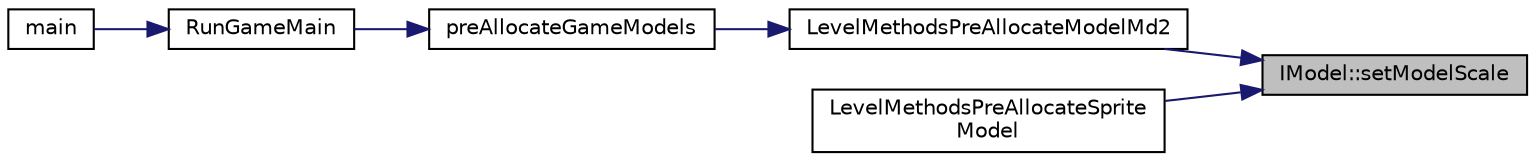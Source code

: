 digraph "IModel::setModelScale"
{
 // LATEX_PDF_SIZE
  edge [fontname="Helvetica",fontsize="10",labelfontname="Helvetica",labelfontsize="10"];
  node [fontname="Helvetica",fontsize="10",shape=record];
  rankdir="RL";
  Node1 [label="IModel::setModelScale",height=0.2,width=0.4,color="black", fillcolor="grey75", style="filled", fontcolor="black",tooltip=" "];
  Node1 -> Node2 [dir="back",color="midnightblue",fontsize="10",style="solid",fontname="Helvetica"];
  Node2 [label="LevelMethodsPreAllocateModelMd2",height=0.2,width=0.4,color="black", fillcolor="white", style="filled",URL="$_level_methods_8cpp.html#a4ee75dc3a03cd1186669bd6a76f346c9",tooltip=" "];
  Node2 -> Node3 [dir="back",color="midnightblue",fontsize="10",style="solid",fontname="Helvetica"];
  Node3 [label="preAllocateGameModels",height=0.2,width=0.4,color="black", fillcolor="white", style="filled",URL="$main_8cpp.html#a201fc25b32d87b4c76ff249079453e5c",tooltip=" "];
  Node3 -> Node4 [dir="back",color="midnightblue",fontsize="10",style="solid",fontname="Helvetica"];
  Node4 [label="RunGameMain",height=0.2,width=0.4,color="black", fillcolor="white", style="filled",URL="$main_8cpp.html#aa4173368a267598f9c3c83944e79a303",tooltip=" "];
  Node4 -> Node5 [dir="back",color="midnightblue",fontsize="10",style="solid",fontname="Helvetica"];
  Node5 [label="main",height=0.2,width=0.4,color="black", fillcolor="white", style="filled",URL="$main_8cpp.html#a3c04138a5bfe5d72780bb7e82a18e627",tooltip=" "];
  Node1 -> Node6 [dir="back",color="midnightblue",fontsize="10",style="solid",fontname="Helvetica"];
  Node6 [label="LevelMethodsPreAllocateSprite\lModel",height=0.2,width=0.4,color="black", fillcolor="white", style="filled",URL="$_level_methods_8cpp.html#a5f7801fd216b55fae108781c859002b8",tooltip=" "];
}
